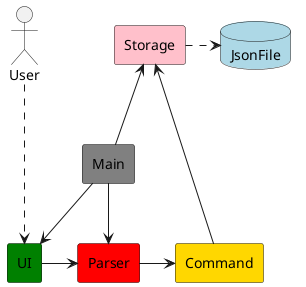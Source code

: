 @startuml

skinparam componentStyle rectangle

actor User
database JsonFile #lightblue

component UI #green
component Parser #red
component Main #gray
component Storage #pink
component Command #gold

User -down.-> UI
UI -right-> Parser

Main -down-> Parser
Main -down-> UI
Main -up-> Storage

Command -down-> Storage
Parser -right-> Command


Storage -right.-> JsonFile

@enduml
